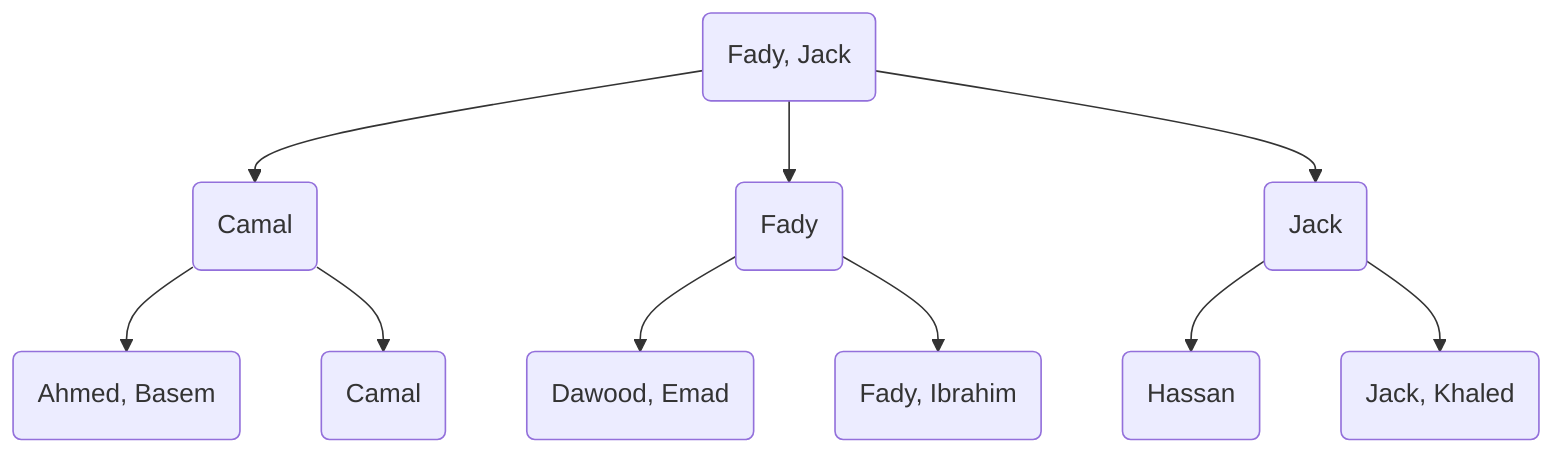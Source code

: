 graph TD;
Tree(Fady, Jack)
Tree_Camal(Camal)
Tree --> Tree_Camal
Tree_Camal_Ahmed(Ahmed, Basem)
Tree_Camal --> Tree_Camal_Ahmed
Tree_Camal_Camal(Camal)
Tree_Camal --> Tree_Camal_Camal
Tree_Fady(Fady)
Tree --> Tree_Fady
Tree_Fady_Dawood(Dawood, Emad)
Tree_Fady --> Tree_Fady_Dawood
Tree_Fady_Fady(Fady, Ibrahim)
Tree_Fady --> Tree_Fady_Fady
Tree_Jack(Jack)
Tree --> Tree_Jack
Tree_Jack_Hassan(Hassan)
Tree_Jack --> Tree_Jack_Hassan
Tree_Jack_Jack(Jack, Khaled)
Tree_Jack --> Tree_Jack_Jack